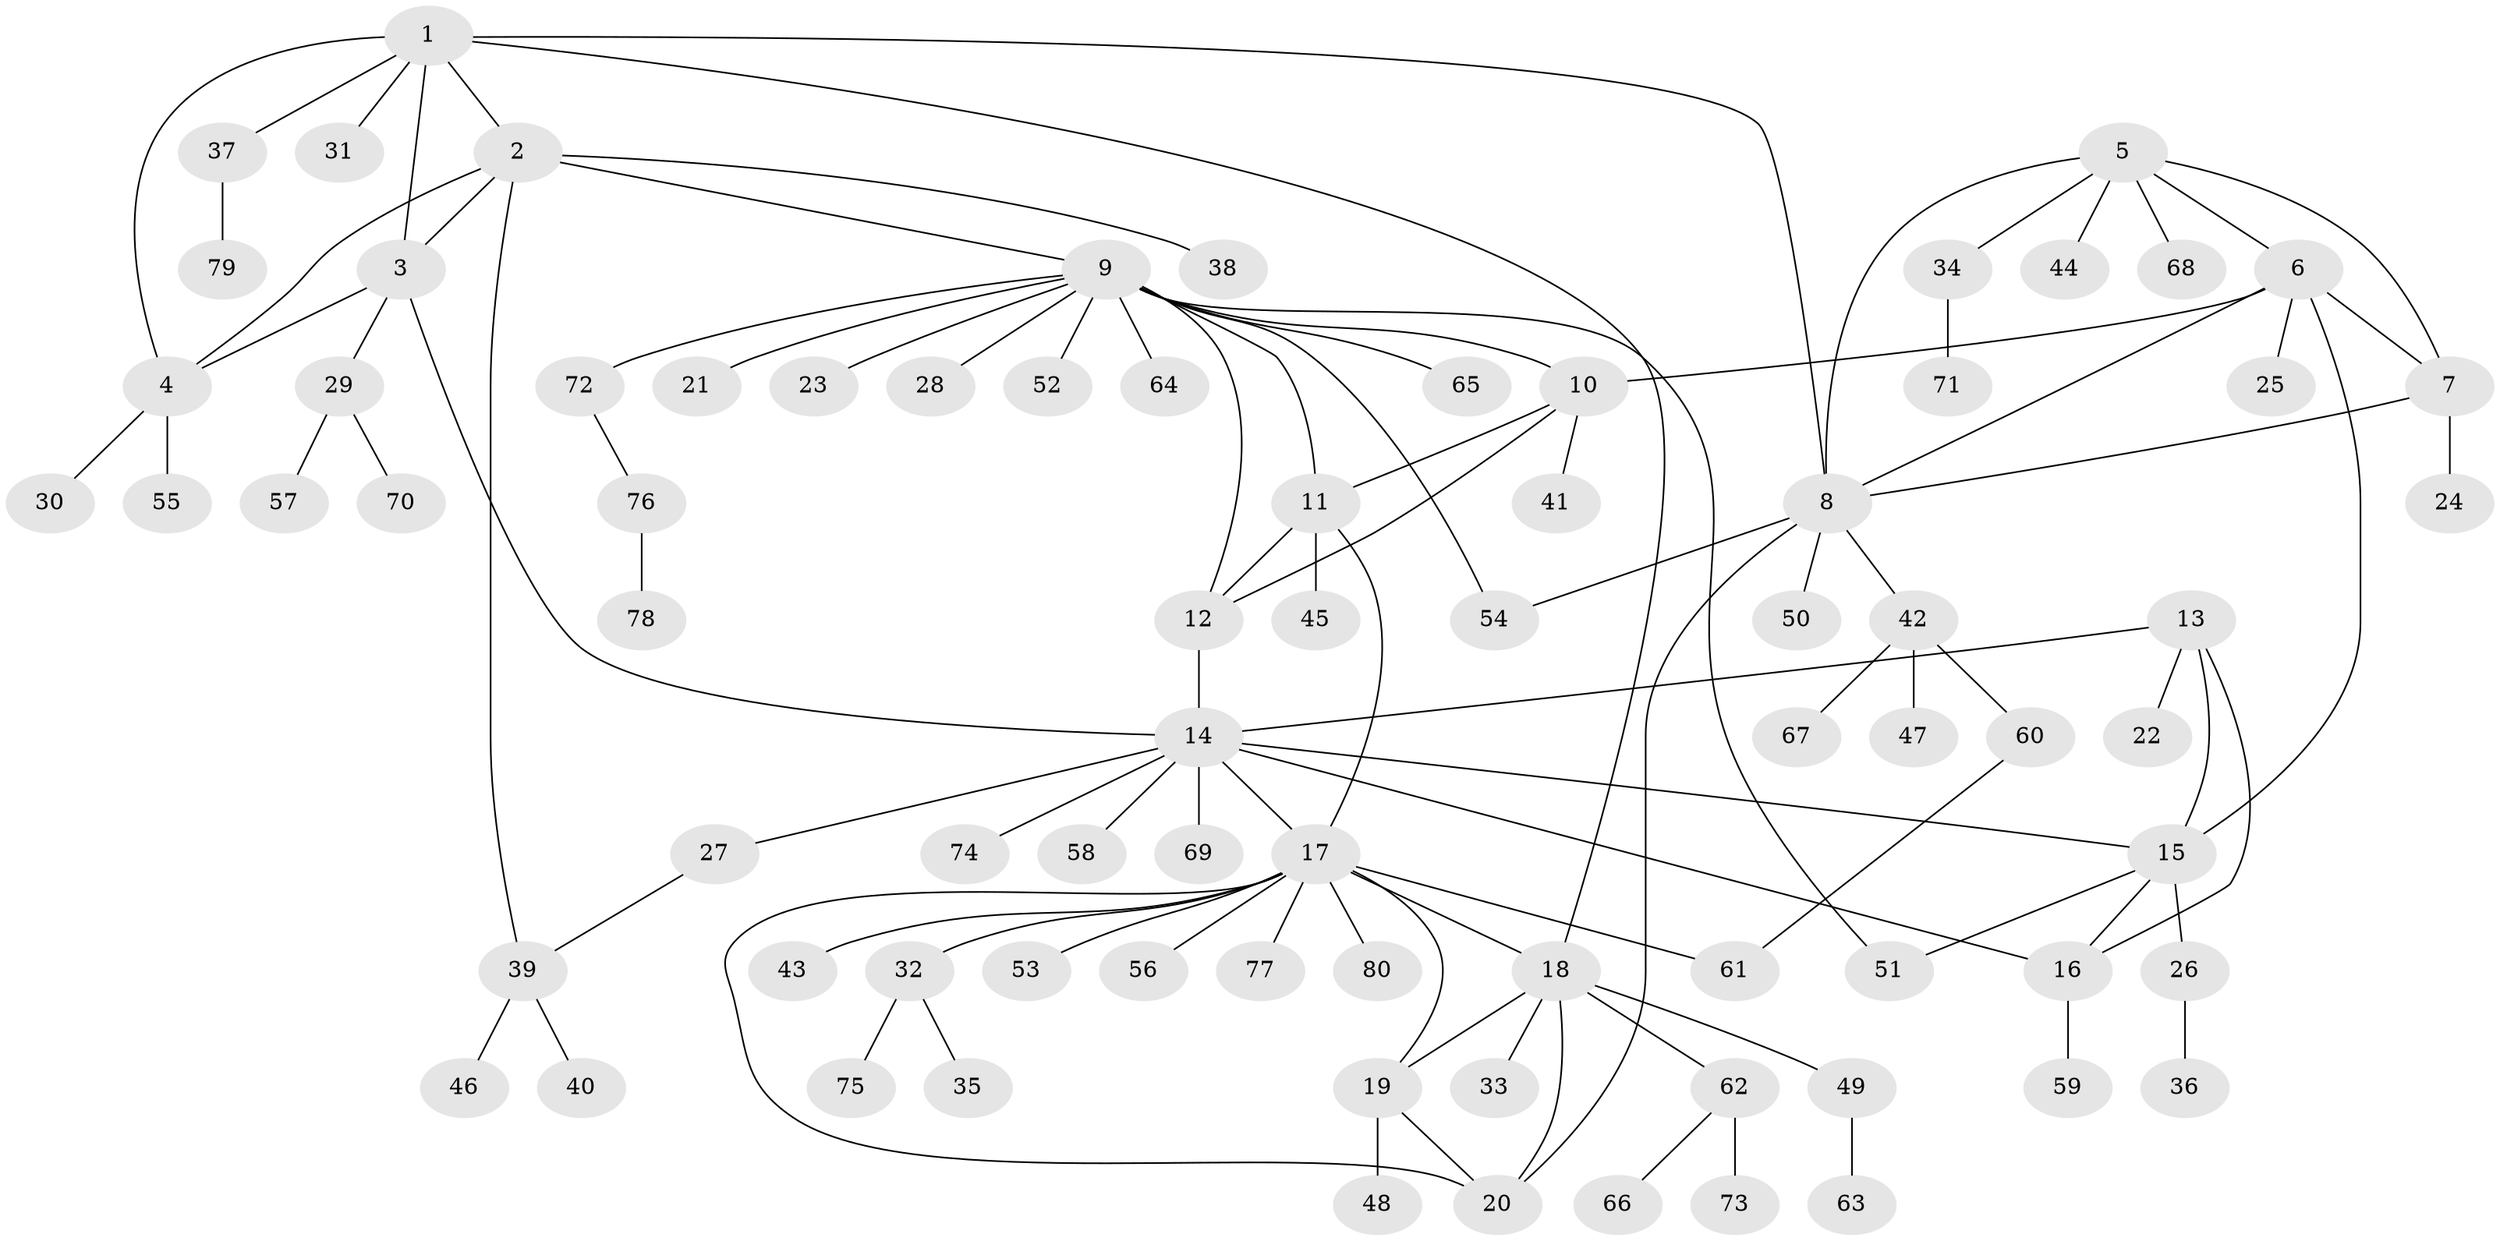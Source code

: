 // coarse degree distribution, {3: 0.14285714285714285, 5: 0.10204081632653061, 6: 0.04081632653061224, 4: 0.04081632653061224, 11: 0.04081632653061224, 2: 0.14285714285714285, 1: 0.4489795918367347, 7: 0.04081632653061224}
// Generated by graph-tools (version 1.1) at 2025/37/03/04/25 23:37:51]
// undirected, 80 vertices, 104 edges
graph export_dot {
  node [color=gray90,style=filled];
  1;
  2;
  3;
  4;
  5;
  6;
  7;
  8;
  9;
  10;
  11;
  12;
  13;
  14;
  15;
  16;
  17;
  18;
  19;
  20;
  21;
  22;
  23;
  24;
  25;
  26;
  27;
  28;
  29;
  30;
  31;
  32;
  33;
  34;
  35;
  36;
  37;
  38;
  39;
  40;
  41;
  42;
  43;
  44;
  45;
  46;
  47;
  48;
  49;
  50;
  51;
  52;
  53;
  54;
  55;
  56;
  57;
  58;
  59;
  60;
  61;
  62;
  63;
  64;
  65;
  66;
  67;
  68;
  69;
  70;
  71;
  72;
  73;
  74;
  75;
  76;
  77;
  78;
  79;
  80;
  1 -- 2;
  1 -- 3;
  1 -- 4;
  1 -- 8;
  1 -- 18;
  1 -- 31;
  1 -- 37;
  2 -- 3;
  2 -- 4;
  2 -- 9;
  2 -- 38;
  2 -- 39;
  3 -- 4;
  3 -- 14;
  3 -- 29;
  4 -- 30;
  4 -- 55;
  5 -- 6;
  5 -- 7;
  5 -- 8;
  5 -- 34;
  5 -- 44;
  5 -- 68;
  6 -- 7;
  6 -- 8;
  6 -- 10;
  6 -- 15;
  6 -- 25;
  7 -- 8;
  7 -- 24;
  8 -- 20;
  8 -- 42;
  8 -- 50;
  8 -- 54;
  9 -- 10;
  9 -- 11;
  9 -- 12;
  9 -- 21;
  9 -- 23;
  9 -- 28;
  9 -- 51;
  9 -- 52;
  9 -- 54;
  9 -- 64;
  9 -- 65;
  9 -- 72;
  10 -- 11;
  10 -- 12;
  10 -- 41;
  11 -- 12;
  11 -- 17;
  11 -- 45;
  12 -- 14;
  13 -- 14;
  13 -- 15;
  13 -- 16;
  13 -- 22;
  14 -- 15;
  14 -- 16;
  14 -- 17;
  14 -- 27;
  14 -- 58;
  14 -- 69;
  14 -- 74;
  15 -- 16;
  15 -- 26;
  15 -- 51;
  16 -- 59;
  17 -- 18;
  17 -- 19;
  17 -- 20;
  17 -- 32;
  17 -- 43;
  17 -- 53;
  17 -- 56;
  17 -- 61;
  17 -- 77;
  17 -- 80;
  18 -- 19;
  18 -- 20;
  18 -- 33;
  18 -- 49;
  18 -- 62;
  19 -- 20;
  19 -- 48;
  26 -- 36;
  27 -- 39;
  29 -- 57;
  29 -- 70;
  32 -- 35;
  32 -- 75;
  34 -- 71;
  37 -- 79;
  39 -- 40;
  39 -- 46;
  42 -- 47;
  42 -- 60;
  42 -- 67;
  49 -- 63;
  60 -- 61;
  62 -- 66;
  62 -- 73;
  72 -- 76;
  76 -- 78;
}
